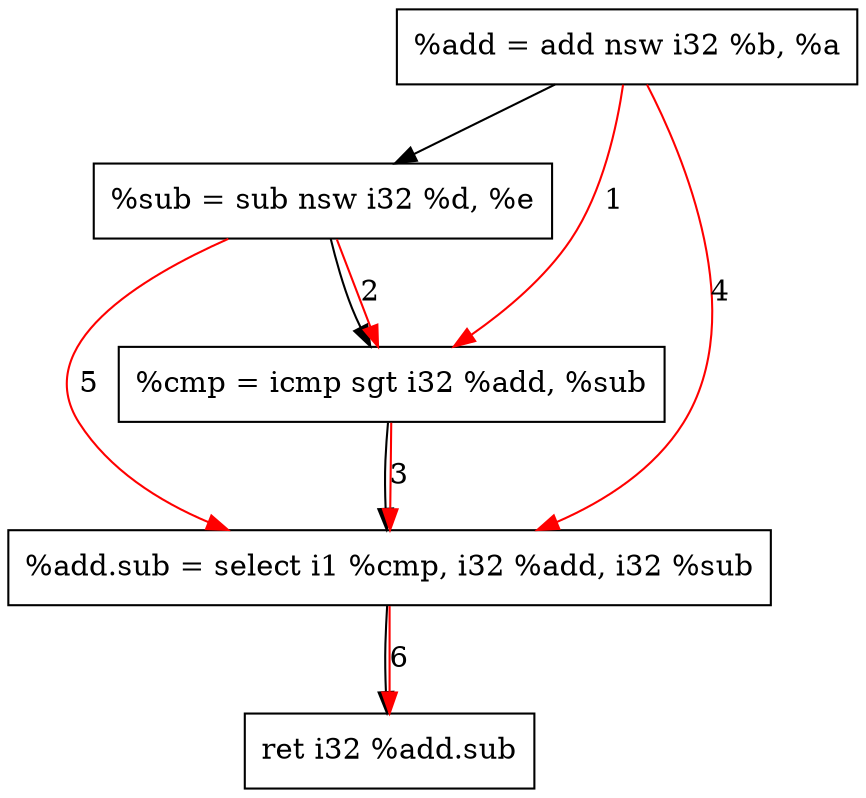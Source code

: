 digraph "CDFG for'func' function" {
	Node0x55e86c3f6580[shape=record, label="  %add = add nsw i32 %b, %a"]
	Node0x55e86c3f6610[shape=record, label="  %sub = sub nsw i32 %d, %e"]
	Node0x55e86c3f66a0[shape=record, label="  %cmp = icmp sgt i32 %add, %sub"]
	Node0x55e86c381c98[shape=record, label="  %add.sub = select i1 %cmp, i32 %add, i32 %sub"]
	Node0x55e86c3f6508[shape=record, label="  ret i32 %add.sub"]
	Node0x55e86c3f6580 -> Node0x55e86c3f6610
	Node0x55e86c3f6610 -> Node0x55e86c3f66a0
	Node0x55e86c3f66a0 -> Node0x55e86c381c98
	Node0x55e86c381c98 -> Node0x55e86c3f6508
edge [color=red]
	Node0x55e86c3f6580 -> Node0x55e86c3f66a0[label="1"]
	Node0x55e86c3f6610 -> Node0x55e86c3f66a0[label="2"]
	Node0x55e86c3f66a0 -> Node0x55e86c381c98[label="3"]
	Node0x55e86c3f6580 -> Node0x55e86c381c98[label="4"]
	Node0x55e86c3f6610 -> Node0x55e86c381c98[label="5"]
	Node0x55e86c381c98 -> Node0x55e86c3f6508[label="6"]
}
